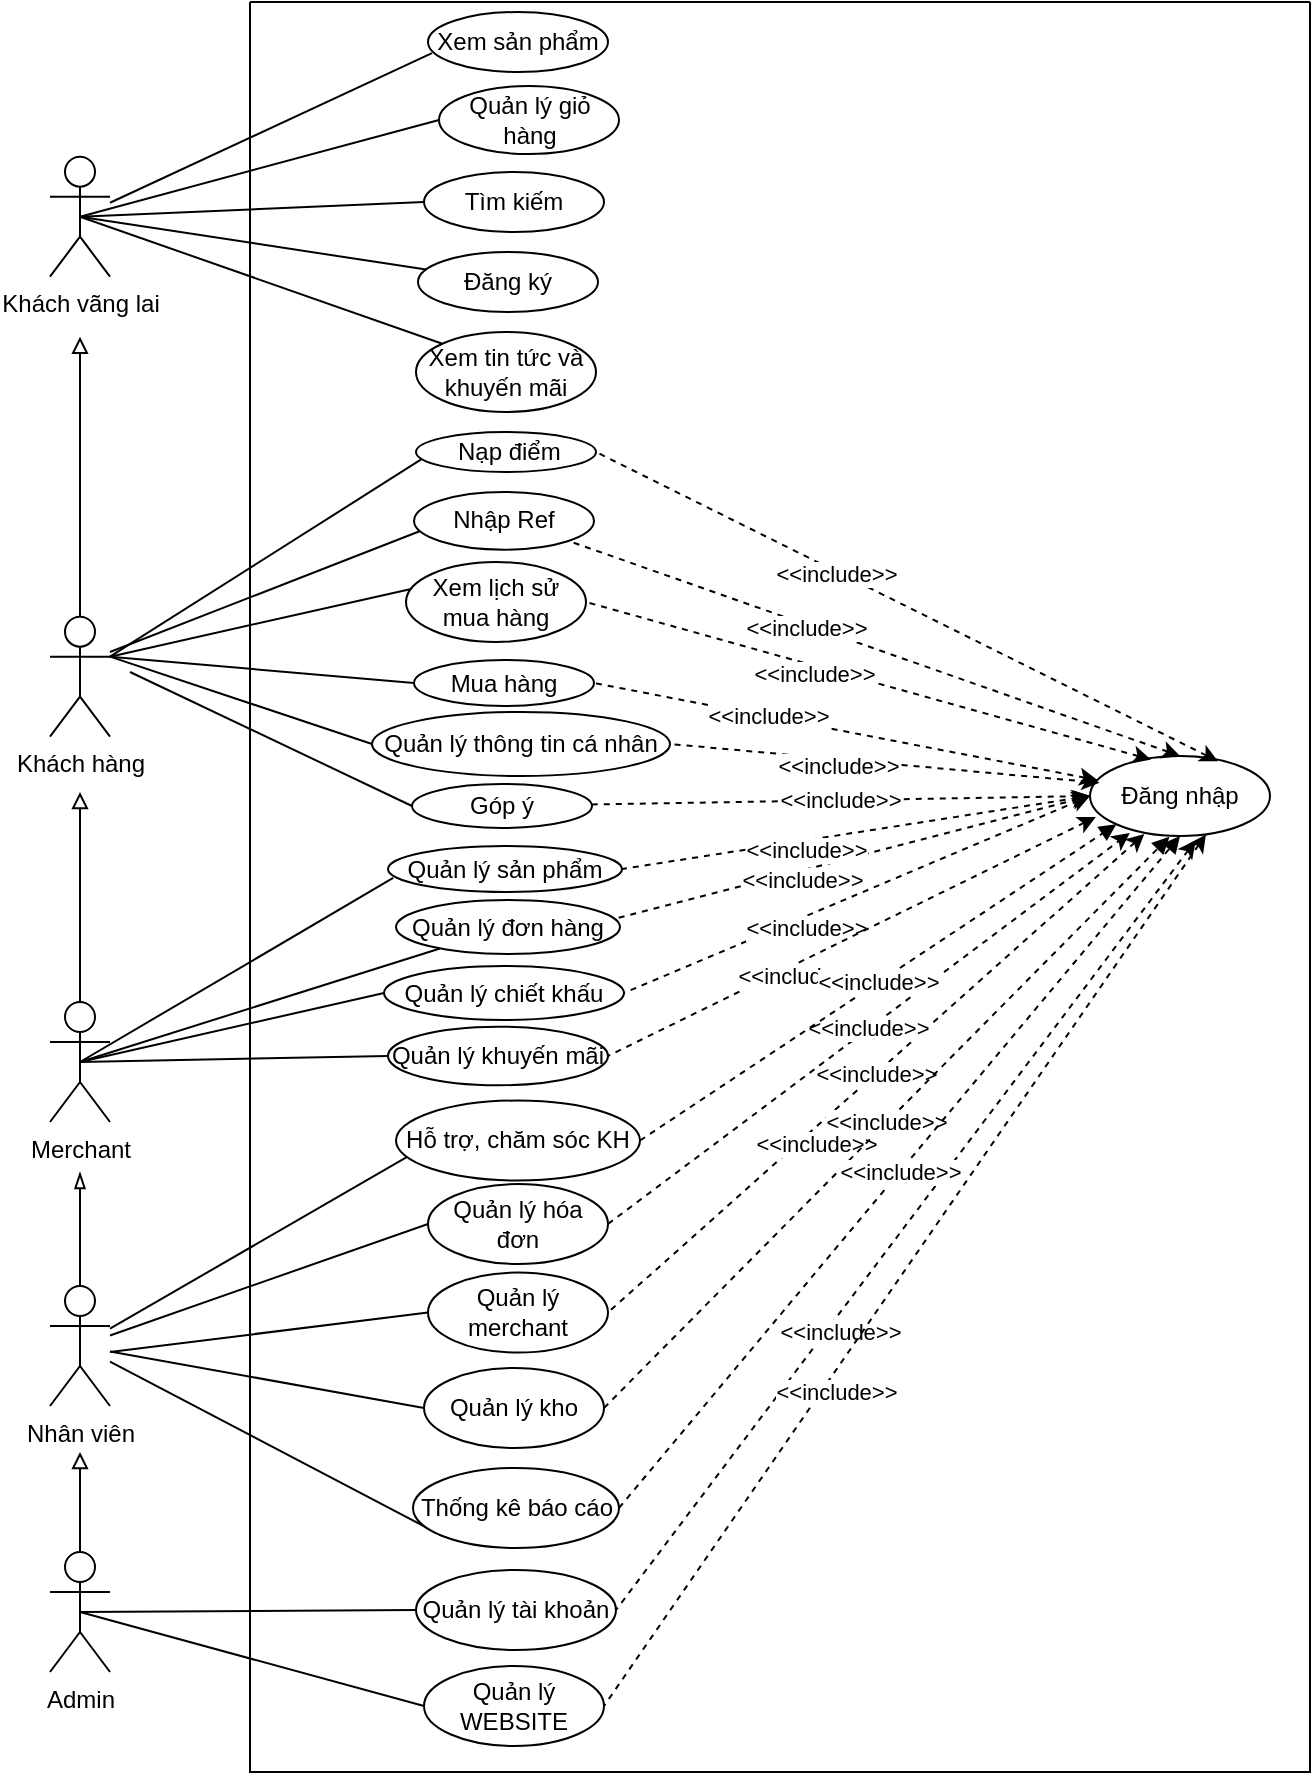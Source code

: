 <mxfile version="18.0.3" type="device" pages="11"><diagram id="xuAahnw7whfmv1ZryqlR" name="Page-1"><mxGraphModel dx="890" dy="441" grid="1" gridSize="10" guides="1" tooltips="1" connect="1" arrows="1" fold="1" page="1" pageScale="1" pageWidth="827" pageHeight="1169" math="0" shadow="0"><root><mxCell id="0"/><mxCell id="1" parent="0"/><mxCell id="NVNfceLFHYLq7eQQkBw8-2" style="rounded=0;orthogonalLoop=1;jettySize=auto;html=1;exitX=0.5;exitY=0.5;exitDx=0;exitDy=0;exitPerimeter=0;entryX=0;entryY=0;entryDx=0;entryDy=0;startArrow=none;startFill=0;endArrow=none;endFill=0;" parent="1" source="NVNfceLFHYLq7eQQkBw8-3" target="NVNfceLFHYLq7eQQkBw8-39" edge="1"><mxGeometry relative="1" as="geometry"/></mxCell><mxCell id="NVNfceLFHYLq7eQQkBw8-3" value="Khách vãng lai" style="shape=umlActor;verticalLabelPosition=bottom;verticalAlign=top;html=1;outlineConnect=0;" parent="1" vertex="1"><mxGeometry x="40" y="162.35" width="30" height="60" as="geometry"/></mxCell><mxCell id="NVNfceLFHYLq7eQQkBw8-76" style="rounded=0;orthogonalLoop=1;jettySize=auto;html=1;entryX=0;entryY=0.5;entryDx=0;entryDy=0;endArrow=none;endFill=0;" parent="1" target="NVNfceLFHYLq7eQQkBw8-75" edge="1"><mxGeometry relative="1" as="geometry"><mxPoint x="80" y="420" as="sourcePoint"/></mxGeometry></mxCell><mxCell id="NVNfceLFHYLq7eQQkBw8-4" value="Khách hàng" style="shape=umlActor;verticalLabelPosition=bottom;verticalAlign=top;html=1;outlineConnect=0;" parent="1" vertex="1"><mxGeometry x="40" y="392.35" width="30" height="60" as="geometry"/></mxCell><mxCell id="NVNfceLFHYLq7eQQkBw8-5" style="edgeStyle=none;rounded=0;orthogonalLoop=1;jettySize=auto;html=1;exitX=0.5;exitY=0;exitDx=0;exitDy=0;exitPerimeter=0;startArrow=none;startFill=0;endArrow=block;endFill=0;" parent="1" source="NVNfceLFHYLq7eQQkBw8-8" edge="1"><mxGeometry relative="1" as="geometry"><mxPoint x="55" y="480" as="targetPoint"/></mxGeometry></mxCell><mxCell id="NVNfceLFHYLq7eQQkBw8-6" style="edgeStyle=none;rounded=0;orthogonalLoop=1;jettySize=auto;html=1;exitX=0.5;exitY=0.5;exitDx=0;exitDy=0;exitPerimeter=0;startArrow=none;startFill=0;endArrow=none;endFill=0;" parent="1" source="NVNfceLFHYLq7eQQkBw8-8" target="NVNfceLFHYLq7eQQkBw8-15" edge="1"><mxGeometry relative="1" as="geometry"/></mxCell><mxCell id="NVNfceLFHYLq7eQQkBw8-7" style="edgeStyle=none;rounded=0;orthogonalLoop=1;jettySize=auto;html=1;exitX=0.5;exitY=0.5;exitDx=0;exitDy=0;exitPerimeter=0;entryX=0;entryY=0.5;entryDx=0;entryDy=0;startArrow=none;startFill=0;endArrow=none;endFill=0;" parent="1" source="NVNfceLFHYLq7eQQkBw8-8" target="NVNfceLFHYLq7eQQkBw8-38" edge="1"><mxGeometry relative="1" as="geometry"/></mxCell><mxCell id="NVNfceLFHYLq7eQQkBw8-8" value="Merchant" style="shape=umlActor;verticalLabelPosition=bottom;verticalAlign=top;html=1;outlineConnect=0;" parent="1" vertex="1"><mxGeometry x="40" y="585" width="30" height="60" as="geometry"/></mxCell><mxCell id="NVNfceLFHYLq7eQQkBw8-9" style="edgeStyle=none;rounded=0;orthogonalLoop=1;jettySize=auto;html=1;exitX=0.5;exitY=0.5;exitDx=0;exitDy=0;exitPerimeter=0;entryX=0;entryY=0.5;entryDx=0;entryDy=0;startArrow=none;startFill=0;endArrow=none;endFill=0;" parent="1" source="NVNfceLFHYLq7eQQkBw8-12" target="NVNfceLFHYLq7eQQkBw8-24" edge="1"><mxGeometry relative="1" as="geometry"/></mxCell><mxCell id="NVNfceLFHYLq7eQQkBw8-10" style="edgeStyle=none;rounded=0;orthogonalLoop=1;jettySize=auto;html=1;exitX=0.5;exitY=0.5;exitDx=0;exitDy=0;exitPerimeter=0;entryX=0;entryY=0.5;entryDx=0;entryDy=0;startArrow=none;startFill=0;endArrow=none;endFill=0;" parent="1" source="NVNfceLFHYLq7eQQkBw8-12" target="NVNfceLFHYLq7eQQkBw8-21" edge="1"><mxGeometry relative="1" as="geometry"/></mxCell><mxCell id="NVNfceLFHYLq7eQQkBw8-11" style="edgeStyle=none;rounded=0;orthogonalLoop=1;jettySize=auto;html=1;exitX=0.5;exitY=0;exitDx=0;exitDy=0;exitPerimeter=0;startArrow=none;startFill=0;endArrow=block;endFill=0;" parent="1" source="NVNfceLFHYLq7eQQkBw8-12" edge="1"><mxGeometry relative="1" as="geometry"><mxPoint x="55" y="810" as="targetPoint"/></mxGeometry></mxCell><mxCell id="NVNfceLFHYLq7eQQkBw8-12" value="Admin" style="shape=umlActor;verticalLabelPosition=bottom;verticalAlign=top;html=1;outlineConnect=0;" parent="1" vertex="1"><mxGeometry x="40" y="860" width="30" height="60" as="geometry"/></mxCell><mxCell id="NVNfceLFHYLq7eQQkBw8-13" value="Đăng nhập" style="ellipse;whiteSpace=wrap;html=1;" parent="1" vertex="1"><mxGeometry x="560" y="462" width="90" height="40" as="geometry"/></mxCell><mxCell id="NVNfceLFHYLq7eQQkBw8-14" value="Tìm kiếm" style="ellipse;whiteSpace=wrap;html=1;" parent="1" vertex="1"><mxGeometry x="227" y="170" width="90" height="30" as="geometry"/></mxCell><mxCell id="NVNfceLFHYLq7eQQkBw8-15" value="Quản lý đơn hàng" style="ellipse;whiteSpace=wrap;html=1;" parent="1" vertex="1"><mxGeometry x="213" y="534" width="112" height="27" as="geometry"/></mxCell><mxCell id="NVNfceLFHYLq7eQQkBw8-16" value="Đăng ký" style="ellipse;whiteSpace=wrap;html=1;" parent="1" vertex="1"><mxGeometry x="224" y="210" width="90" height="30" as="geometry"/></mxCell><mxCell id="NVNfceLFHYLq7eQQkBw8-17" value="" style="endArrow=none;html=1;exitX=0.5;exitY=0.5;exitDx=0;exitDy=0;exitPerimeter=0;" parent="1" source="NVNfceLFHYLq7eQQkBw8-3" target="NVNfceLFHYLq7eQQkBw8-16" edge="1"><mxGeometry width="50" height="50" relative="1" as="geometry"><mxPoint x="180" y="142.35" as="sourcePoint"/><mxPoint x="230" y="92.35" as="targetPoint"/></mxGeometry></mxCell><mxCell id="NVNfceLFHYLq7eQQkBw8-18" value="" style="endArrow=none;html=1;exitX=0.5;exitY=0.5;exitDx=0;exitDy=0;exitPerimeter=0;entryX=0;entryY=0.5;entryDx=0;entryDy=0;" parent="1" source="NVNfceLFHYLq7eQQkBw8-3" target="NVNfceLFHYLq7eQQkBw8-14" edge="1"><mxGeometry width="50" height="50" relative="1" as="geometry"><mxPoint x="135" y="112.35" as="sourcePoint"/><mxPoint x="200" y="202.35" as="targetPoint"/></mxGeometry></mxCell><mxCell id="NVNfceLFHYLq7eQQkBw8-19" value="&amp;nbsp;Nạp điểm" style="ellipse;whiteSpace=wrap;html=1;" parent="1" vertex="1"><mxGeometry x="223" y="300" width="90" height="20" as="geometry"/></mxCell><mxCell id="NVNfceLFHYLq7eQQkBw8-20" value="" style="endArrow=none;html=1;entryX=0.031;entryY=0.68;entryDx=0;entryDy=0;entryPerimeter=0;exitX=1;exitY=0.333;exitDx=0;exitDy=0;exitPerimeter=0;" parent="1" source="NVNfceLFHYLq7eQQkBw8-4" target="NVNfceLFHYLq7eQQkBw8-19" edge="1"><mxGeometry width="50" height="50" relative="1" as="geometry"><mxPoint x="90" y="372.35" as="sourcePoint"/><mxPoint x="260" y="352.35" as="targetPoint"/></mxGeometry></mxCell><mxCell id="NVNfceLFHYLq7eQQkBw8-21" value="Quản lý WEBSITE" style="ellipse;whiteSpace=wrap;html=1;" parent="1" vertex="1"><mxGeometry x="227" y="917" width="90" height="40" as="geometry"/></mxCell><mxCell id="NVNfceLFHYLq7eQQkBw8-22" value="Quản lý thông tin cá nhân" style="ellipse;whiteSpace=wrap;html=1;" parent="1" vertex="1"><mxGeometry x="201" y="440" width="149" height="32" as="geometry"/></mxCell><mxCell id="NVNfceLFHYLq7eQQkBw8-23" value="" style="endArrow=none;html=1;exitX=1;exitY=0.333;exitDx=0;exitDy=0;exitPerimeter=0;entryX=0;entryY=0.5;entryDx=0;entryDy=0;" parent="1" source="NVNfceLFHYLq7eQQkBw8-4" target="NVNfceLFHYLq7eQQkBw8-22" edge="1"><mxGeometry width="50" height="50" relative="1" as="geometry"><mxPoint x="170" y="542.35" as="sourcePoint"/><mxPoint x="220" y="492.35" as="targetPoint"/></mxGeometry></mxCell><mxCell id="NVNfceLFHYLq7eQQkBw8-24" value="Quản lý tài khoản" style="ellipse;whiteSpace=wrap;html=1;" parent="1" vertex="1"><mxGeometry x="223" y="869" width="100" height="40" as="geometry"/></mxCell><mxCell id="NVNfceLFHYLq7eQQkBw8-25" value="" style="endArrow=none;dashed=1;html=1;startArrow=classic;startFill=1;entryX=1;entryY=0.5;entryDx=0;entryDy=0;exitX=0.711;exitY=0.065;exitDx=0;exitDy=0;exitPerimeter=0;" parent="1" source="NVNfceLFHYLq7eQQkBw8-13" target="NVNfceLFHYLq7eQQkBw8-19" edge="1"><mxGeometry width="50" height="50" relative="1" as="geometry"><mxPoint x="340" y="452.35" as="sourcePoint"/><mxPoint x="223.97" y="492.75" as="targetPoint"/></mxGeometry></mxCell><mxCell id="NVNfceLFHYLq7eQQkBw8-26" value="&amp;lt;&amp;lt;include&amp;gt;&amp;gt;" style="edgeLabel;html=1;align=center;verticalAlign=middle;resizable=0;points=[];" parent="NVNfceLFHYLq7eQQkBw8-25" vertex="1" connectable="0"><mxGeometry x="0.26" relative="1" as="geometry"><mxPoint x="4.75" y="3.72" as="offset"/></mxGeometry></mxCell><mxCell id="NVNfceLFHYLq7eQQkBw8-27" value="Xem sản phẩm" style="ellipse;whiteSpace=wrap;html=1;" parent="1" vertex="1"><mxGeometry x="229" y="90" width="90" height="30" as="geometry"/></mxCell><mxCell id="NVNfceLFHYLq7eQQkBw8-28" value="Quản lý giỏ hàng" style="ellipse;whiteSpace=wrap;html=1;" parent="1" vertex="1"><mxGeometry x="234.5" y="127" width="90" height="34" as="geometry"/></mxCell><mxCell id="NVNfceLFHYLq7eQQkBw8-29" value="" style="endArrow=none;html=1;entryX=0.5;entryY=0.5;entryDx=0;entryDy=0;exitX=0;exitY=0.5;exitDx=0;exitDy=0;entryPerimeter=0;" parent="1" source="NVNfceLFHYLq7eQQkBw8-28" target="NVNfceLFHYLq7eQQkBw8-3" edge="1"><mxGeometry width="50" height="50" relative="1" as="geometry"><mxPoint x="70" y="132.35" as="sourcePoint"/><mxPoint x="160" y="212.35" as="targetPoint"/></mxGeometry></mxCell><mxCell id="NVNfceLFHYLq7eQQkBw8-30" value="" style="endArrow=none;html=1;exitX=0.022;exitY=0.686;exitDx=0;exitDy=0;exitPerimeter=0;" parent="1" source="NVNfceLFHYLq7eQQkBw8-27" target="NVNfceLFHYLq7eQQkBw8-3" edge="1"><mxGeometry width="50" height="50" relative="1" as="geometry"><mxPoint x="420" y="292.35" as="sourcePoint"/><mxPoint x="470" y="242.35" as="targetPoint"/></mxGeometry></mxCell><mxCell id="NVNfceLFHYLq7eQQkBw8-31" value="" style="endArrow=none;html=1;endFill=0;entryX=0.5;entryY=0;entryDx=0;entryDy=0;entryPerimeter=0;startArrow=block;startFill=0;" parent="1" target="NVNfceLFHYLq7eQQkBw8-4" edge="1"><mxGeometry width="50" height="50" relative="1" as="geometry"><mxPoint x="55" y="252.35" as="sourcePoint"/><mxPoint x="70" y="362.35" as="targetPoint"/></mxGeometry></mxCell><mxCell id="NVNfceLFHYLq7eQQkBw8-32" value="Xem lịch sử mua hàng" style="ellipse;whiteSpace=wrap;html=1;" parent="1" vertex="1"><mxGeometry x="218" y="365" width="90" height="40" as="geometry"/></mxCell><mxCell id="NVNfceLFHYLq7eQQkBw8-33" value="" style="endArrow=none;html=1;exitX=1;exitY=0.333;exitDx=0;exitDy=0;exitPerimeter=0;entryX=0.022;entryY=0.34;entryDx=0;entryDy=0;entryPerimeter=0;" parent="1" source="NVNfceLFHYLq7eQQkBw8-4" target="NVNfceLFHYLq7eQQkBw8-32" edge="1"><mxGeometry width="50" height="50" relative="1" as="geometry"><mxPoint x="130" y="512.35" as="sourcePoint"/><mxPoint x="180" y="462.35" as="targetPoint"/></mxGeometry></mxCell><mxCell id="NVNfceLFHYLq7eQQkBw8-34" value="" style="endArrow=none;dashed=1;html=1;startArrow=classic;startFill=1;entryX=1;entryY=0.5;entryDx=0;entryDy=0;exitX=0.338;exitY=0.045;exitDx=0;exitDy=0;exitPerimeter=0;" parent="1" source="NVNfceLFHYLq7eQQkBw8-13" target="NVNfceLFHYLq7eQQkBw8-32" edge="1"><mxGeometry width="50" height="50" relative="1" as="geometry"><mxPoint x="290" y="402.35" as="sourcePoint"/><mxPoint x="303.99" y="490.208" as="targetPoint"/></mxGeometry></mxCell><mxCell id="NVNfceLFHYLq7eQQkBw8-35" value="&amp;lt;&amp;lt;include&amp;gt;&amp;gt;" style="edgeLabel;html=1;align=center;verticalAlign=middle;resizable=0;points=[];" parent="NVNfceLFHYLq7eQQkBw8-34" vertex="1" connectable="0"><mxGeometry x="0.26" relative="1" as="geometry"><mxPoint x="8.82" y="7" as="offset"/></mxGeometry></mxCell><mxCell id="NVNfceLFHYLq7eQQkBw8-36" value="Mua hàng" style="ellipse;whiteSpace=wrap;html=1;" parent="1" vertex="1"><mxGeometry x="222" y="414" width="90" height="23" as="geometry"/></mxCell><mxCell id="NVNfceLFHYLq7eQQkBw8-37" value="" style="endArrow=none;html=1;exitX=0;exitY=0.5;exitDx=0;exitDy=0;entryX=1;entryY=0.333;entryDx=0;entryDy=0;entryPerimeter=0;" parent="1" source="NVNfceLFHYLq7eQQkBw8-36" target="NVNfceLFHYLq7eQQkBw8-4" edge="1"><mxGeometry width="50" height="50" relative="1" as="geometry"><mxPoint x="420" y="292.35" as="sourcePoint"/><mxPoint x="470" y="242.35" as="targetPoint"/></mxGeometry></mxCell><mxCell id="NVNfceLFHYLq7eQQkBw8-38" value="Quản lý chiết khấu" style="ellipse;whiteSpace=wrap;html=1;" parent="1" vertex="1"><mxGeometry x="207" y="567" width="120" height="27" as="geometry"/></mxCell><mxCell id="NVNfceLFHYLq7eQQkBw8-39" value="Xem tin tức và khuyến mãi" style="ellipse;whiteSpace=wrap;html=1;" parent="1" vertex="1"><mxGeometry x="223" y="250" width="90" height="40" as="geometry"/></mxCell><mxCell id="NVNfceLFHYLq7eQQkBw8-40" value="" style="endArrow=none;dashed=1;html=1;startArrow=classic;startFill=1;entryX=1;entryY=0.5;entryDx=0;entryDy=0;" parent="1" source="NVNfceLFHYLq7eQQkBw8-13" target="NVNfceLFHYLq7eQQkBw8-36" edge="1"><mxGeometry width="50" height="50" relative="1" as="geometry"><mxPoint x="310" y="402.35" as="sourcePoint"/><mxPoint x="320" y="440" as="targetPoint"/></mxGeometry></mxCell><mxCell id="NVNfceLFHYLq7eQQkBw8-41" value="&amp;lt;&amp;lt;include&amp;gt;&amp;gt;" style="edgeLabel;html=1;align=center;verticalAlign=middle;resizable=0;points=[];" parent="NVNfceLFHYLq7eQQkBw8-40" vertex="1" connectable="0"><mxGeometry x="0.26" relative="1" as="geometry"><mxPoint x="-6.25" y="-1.77" as="offset"/></mxGeometry></mxCell><mxCell id="NVNfceLFHYLq7eQQkBw8-42" value="" style="endArrow=none;dashed=1;html=1;startArrow=classic;startFill=1;entryX=1;entryY=0.5;entryDx=0;entryDy=0;exitX=0.053;exitY=0.335;exitDx=0;exitDy=0;exitPerimeter=0;" parent="1" source="NVNfceLFHYLq7eQQkBw8-13" target="NVNfceLFHYLq7eQQkBw8-22" edge="1"><mxGeometry width="50" height="50" relative="1" as="geometry"><mxPoint x="605" y="760" as="sourcePoint"/><mxPoint x="340" y="560" as="targetPoint"/></mxGeometry></mxCell><mxCell id="NVNfceLFHYLq7eQQkBw8-43" value="&amp;lt;&amp;lt;include&amp;gt;&amp;gt;" style="edgeLabel;html=1;align=center;verticalAlign=middle;resizable=0;points=[];" parent="NVNfceLFHYLq7eQQkBw8-42" vertex="1" connectable="0"><mxGeometry x="0.26" relative="1" as="geometry"><mxPoint x="4.75" y="3.72" as="offset"/></mxGeometry></mxCell><mxCell id="NVNfceLFHYLq7eQQkBw8-44" value="" style="endArrow=none;dashed=1;html=1;startArrow=classic;startFill=1;entryX=0.987;entryY=0.335;entryDx=0;entryDy=0;exitX=0;exitY=0.5;exitDx=0;exitDy=0;entryPerimeter=0;" parent="1" source="NVNfceLFHYLq7eQQkBw8-13" target="NVNfceLFHYLq7eQQkBw8-15" edge="1"><mxGeometry width="50" height="50" relative="1" as="geometry"><mxPoint x="470" y="650" as="sourcePoint"/><mxPoint x="205" y="450" as="targetPoint"/></mxGeometry></mxCell><mxCell id="NVNfceLFHYLq7eQQkBw8-45" value="&amp;lt;&amp;lt;include&amp;gt;&amp;gt;" style="edgeLabel;html=1;align=center;verticalAlign=middle;resizable=0;points=[];" parent="NVNfceLFHYLq7eQQkBw8-44" vertex="1" connectable="0"><mxGeometry x="0.26" relative="1" as="geometry"><mxPoint x="4.75" y="3.72" as="offset"/></mxGeometry></mxCell><mxCell id="NVNfceLFHYLq7eQQkBw8-46" value="" style="endArrow=none;dashed=1;html=1;startArrow=classic;startFill=1;entryX=1;entryY=0.5;entryDx=0;entryDy=0;exitX=0;exitY=0.5;exitDx=0;exitDy=0;" parent="1" source="NVNfceLFHYLq7eQQkBw8-13" target="NVNfceLFHYLq7eQQkBw8-38" edge="1"><mxGeometry width="50" height="50" relative="1" as="geometry"><mxPoint x="500" y="590" as="sourcePoint"/><mxPoint x="330.0" y="642.5" as="targetPoint"/></mxGeometry></mxCell><mxCell id="NVNfceLFHYLq7eQQkBw8-47" value="&amp;lt;&amp;lt;include&amp;gt;&amp;gt;" style="edgeLabel;html=1;align=center;verticalAlign=middle;resizable=0;points=[];" parent="NVNfceLFHYLq7eQQkBw8-46" vertex="1" connectable="0"><mxGeometry x="0.26" relative="1" as="geometry"><mxPoint x="4.75" y="3.72" as="offset"/></mxGeometry></mxCell><mxCell id="NVNfceLFHYLq7eQQkBw8-48" value="" style="endArrow=none;dashed=1;html=1;startArrow=classic;startFill=1;entryX=1;entryY=0.5;entryDx=0;entryDy=0;exitX=0;exitY=0.5;exitDx=0;exitDy=0;" parent="1" source="NVNfceLFHYLq7eQQkBw8-13" target="NVNfceLFHYLq7eQQkBw8-65" edge="1"><mxGeometry width="50" height="50" relative="1" as="geometry"><mxPoint x="490" y="580" as="sourcePoint"/><mxPoint x="270" y="860.0" as="targetPoint"/></mxGeometry></mxCell><mxCell id="NVNfceLFHYLq7eQQkBw8-49" value="&amp;lt;&amp;lt;include&amp;gt;&amp;gt;" style="edgeLabel;html=1;align=center;verticalAlign=middle;resizable=0;points=[];" parent="NVNfceLFHYLq7eQQkBw8-48" vertex="1" connectable="0"><mxGeometry x="0.26" relative="1" as="geometry"><mxPoint x="4.75" y="3.72" as="offset"/></mxGeometry></mxCell><mxCell id="NVNfceLFHYLq7eQQkBw8-50" value="&amp;lt;&amp;lt;include&amp;gt;&amp;gt;" style="endArrow=none;dashed=1;html=1;startArrow=classic;startFill=1;entryX=1;entryY=0.5;entryDx=0;entryDy=0;exitX=0.302;exitY=0.975;exitDx=0;exitDy=0;exitPerimeter=0;" parent="1" source="NVNfceLFHYLq7eQQkBw8-13" target="NVNfceLFHYLq7eQQkBw8-57" edge="1"><mxGeometry width="50" height="50" relative="1" as="geometry"><mxPoint x="617.56" y="728" as="sourcePoint"/><mxPoint x="270" y="910.0" as="targetPoint"/></mxGeometry></mxCell><mxCell id="NVNfceLFHYLq7eQQkBw8-51" value="&amp;lt;&amp;lt;include&amp;gt;&amp;gt;" style="edgeLabel;html=1;align=center;verticalAlign=middle;resizable=0;points=[];" parent="NVNfceLFHYLq7eQQkBw8-50" vertex="1" connectable="0"><mxGeometry x="0.26" relative="1" as="geometry"><mxPoint x="4.75" y="3.72" as="offset"/></mxGeometry></mxCell><mxCell id="NVNfceLFHYLq7eQQkBw8-52" value="" style="endArrow=none;dashed=1;html=1;startArrow=classic;startFill=1;entryX=1;entryY=0.5;entryDx=0;entryDy=0;exitX=0.588;exitY=1.052;exitDx=0;exitDy=0;exitPerimeter=0;" parent="1" source="NVNfceLFHYLq7eQQkBw8-13" target="NVNfceLFHYLq7eQQkBw8-24" edge="1"><mxGeometry width="50" height="50" relative="1" as="geometry"><mxPoint x="530" y="730" as="sourcePoint"/><mxPoint x="312.44" y="742" as="targetPoint"/></mxGeometry></mxCell><mxCell id="NVNfceLFHYLq7eQQkBw8-53" value="&amp;lt;&amp;lt;include&amp;gt;&amp;gt;" style="edgeLabel;html=1;align=center;verticalAlign=middle;resizable=0;points=[];" parent="NVNfceLFHYLq7eQQkBw8-52" vertex="1" connectable="0"><mxGeometry x="0.26" relative="1" as="geometry"><mxPoint x="4.75" y="3.72" as="offset"/></mxGeometry></mxCell><mxCell id="NVNfceLFHYLq7eQQkBw8-54" value="" style="endArrow=none;dashed=1;html=1;startArrow=classic;startFill=1;entryX=1;entryY=0.5;entryDx=0;entryDy=0;exitX=0.644;exitY=0.98;exitDx=0;exitDy=0;exitPerimeter=0;" parent="1" source="NVNfceLFHYLq7eQQkBw8-13" target="NVNfceLFHYLq7eQQkBw8-21" edge="1"><mxGeometry width="50" height="50" relative="1" as="geometry"><mxPoint x="497.56" y="814" as="sourcePoint"/><mxPoint x="280.0" y="826" as="targetPoint"/></mxGeometry></mxCell><mxCell id="NVNfceLFHYLq7eQQkBw8-55" value="&amp;lt;&amp;lt;include&amp;gt;&amp;gt;" style="edgeLabel;html=1;align=center;verticalAlign=middle;resizable=0;points=[];" parent="NVNfceLFHYLq7eQQkBw8-54" vertex="1" connectable="0"><mxGeometry x="0.26" relative="1" as="geometry"><mxPoint x="4.75" y="3.72" as="offset"/></mxGeometry></mxCell><mxCell id="NVNfceLFHYLq7eQQkBw8-56" style="edgeStyle=none;rounded=0;orthogonalLoop=1;jettySize=auto;html=1;startArrow=none;startFill=0;endArrow=none;endFill=0;entryX=0;entryY=0.5;entryDx=0;entryDy=0;" parent="1" target="NVNfceLFHYLq7eQQkBw8-57" edge="1"><mxGeometry relative="1" as="geometry"><mxPoint x="70" y="760" as="sourcePoint"/></mxGeometry></mxCell><mxCell id="NVNfceLFHYLq7eQQkBw8-57" value="Quản lý merchant" style="ellipse;whiteSpace=wrap;html=1;" parent="1" vertex="1"><mxGeometry x="229" y="720.27" width="90" height="40" as="geometry"/></mxCell><mxCell id="NVNfceLFHYLq7eQQkBw8-58" style="edgeStyle=none;rounded=0;orthogonalLoop=1;jettySize=auto;html=1;entryX=0;entryY=0.5;entryDx=0;entryDy=0;startArrow=none;startFill=0;endArrow=none;endFill=0;exitX=0.5;exitY=0.5;exitDx=0;exitDy=0;exitPerimeter=0;" parent="1" source="NVNfceLFHYLq7eQQkBw8-8" target="NVNfceLFHYLq7eQQkBw8-59" edge="1"><mxGeometry relative="1" as="geometry"><mxPoint x="55" y="670" as="sourcePoint"/></mxGeometry></mxCell><mxCell id="NVNfceLFHYLq7eQQkBw8-59" value="Quản lý khuyến mãi" style="ellipse;whiteSpace=wrap;html=1;" parent="1" vertex="1"><mxGeometry x="209" y="597.36" width="110" height="29.27" as="geometry"/></mxCell><mxCell id="yWsdN4tZRucVFirb8rBN-3" value="&amp;lt;&amp;lt;include&amp;gt;&amp;gt;" style="rounded=0;orthogonalLoop=1;jettySize=auto;html=1;entryX=0.221;entryY=0.961;entryDx=0;entryDy=0;entryPerimeter=0;dashed=1;exitX=1;exitY=0.5;exitDx=0;exitDy=0;" edge="1" parent="1" source="NVNfceLFHYLq7eQQkBw8-61" target="NVNfceLFHYLq7eQQkBw8-13"><mxGeometry relative="1" as="geometry"/></mxCell><mxCell id="NVNfceLFHYLq7eQQkBw8-61" value="Quản lý hóa đơn" style="ellipse;whiteSpace=wrap;html=1;" parent="1" vertex="1"><mxGeometry x="229" y="676" width="90" height="40" as="geometry"/></mxCell><mxCell id="NVNfceLFHYLq7eQQkBw8-62" value="" style="endArrow=none;dashed=1;html=1;startArrow=classic;startFill=1;entryX=1;entryY=0.5;entryDx=0;entryDy=0;exitX=0.032;exitY=0.764;exitDx=0;exitDy=0;exitPerimeter=0;" parent="1" source="NVNfceLFHYLq7eQQkBw8-13" target="NVNfceLFHYLq7eQQkBw8-59" edge="1"><mxGeometry width="50" height="50" relative="1" as="geometry"><mxPoint x="491.17" y="540" as="sourcePoint"/><mxPoint x="280.0" y="603.4" as="targetPoint"/></mxGeometry></mxCell><mxCell id="NVNfceLFHYLq7eQQkBw8-63" value="&amp;lt;&amp;lt;include&amp;gt;&amp;gt;" style="edgeLabel;html=1;align=center;verticalAlign=middle;resizable=0;points=[];" parent="NVNfceLFHYLq7eQQkBw8-62" vertex="1" connectable="0"><mxGeometry x="0.26" relative="1" as="geometry"><mxPoint x="4.75" y="3.72" as="offset"/></mxGeometry></mxCell><mxCell id="NVNfceLFHYLq7eQQkBw8-64" style="edgeStyle=none;rounded=0;orthogonalLoop=1;jettySize=auto;html=1;exitX=0.5;exitY=0.5;exitDx=0;exitDy=0;exitPerimeter=0;entryX=0.022;entryY=0.695;entryDx=0;entryDy=0;entryPerimeter=0;startArrow=none;startFill=0;endArrow=none;endFill=0;" parent="1" source="NVNfceLFHYLq7eQQkBw8-8" target="NVNfceLFHYLq7eQQkBw8-65" edge="1"><mxGeometry relative="1" as="geometry"><mxPoint x="65" y="645.0" as="sourcePoint"/></mxGeometry></mxCell><mxCell id="NVNfceLFHYLq7eQQkBw8-65" value="Quản lý sản phẩm" style="ellipse;whiteSpace=wrap;html=1;" parent="1" vertex="1"><mxGeometry x="209" y="507" width="117" height="23" as="geometry"/></mxCell><mxCell id="NVNfceLFHYLq7eQQkBw8-68" value="Nhập Ref" style="ellipse;whiteSpace=wrap;html=1;" parent="1" vertex="1"><mxGeometry x="222" y="330" width="90" height="28.83" as="geometry"/></mxCell><mxCell id="NVNfceLFHYLq7eQQkBw8-69" value="" style="endArrow=none;html=1;entryX=0.031;entryY=0.68;entryDx=0;entryDy=0;entryPerimeter=0;" parent="1" target="NVNfceLFHYLq7eQQkBw8-68" edge="1"><mxGeometry width="50" height="50" relative="1" as="geometry"><mxPoint x="70" y="410" as="sourcePoint"/><mxPoint x="270" y="401.18" as="targetPoint"/></mxGeometry></mxCell><mxCell id="NVNfceLFHYLq7eQQkBw8-70" value="" style="endArrow=none;dashed=1;html=1;startArrow=classic;startFill=1;entryX=1;entryY=1;entryDx=0;entryDy=0;exitX=0.5;exitY=0;exitDx=0;exitDy=0;" parent="1" source="NVNfceLFHYLq7eQQkBw8-13" target="NVNfceLFHYLq7eQQkBw8-68" edge="1"><mxGeometry width="50" height="50" relative="1" as="geometry"><mxPoint x="533.99" y="560.0" as="sourcePoint"/><mxPoint x="260" y="287.4" as="targetPoint"/></mxGeometry></mxCell><mxCell id="NVNfceLFHYLq7eQQkBw8-71" value="&amp;lt;&amp;lt;include&amp;gt;&amp;gt;" style="edgeLabel;html=1;align=center;verticalAlign=middle;resizable=0;points=[];" parent="NVNfceLFHYLq7eQQkBw8-70" vertex="1" connectable="0"><mxGeometry x="0.26" relative="1" as="geometry"><mxPoint x="4.75" y="3.72" as="offset"/></mxGeometry></mxCell><mxCell id="NVNfceLFHYLq7eQQkBw8-73" value="" style="edgeStyle=orthogonalEdgeStyle;rounded=0;orthogonalLoop=1;jettySize=auto;html=1;endArrow=blockThin;endFill=0;" parent="1" source="NVNfceLFHYLq7eQQkBw8-72" edge="1"><mxGeometry relative="1" as="geometry"><mxPoint x="55" y="670" as="targetPoint"/></mxGeometry></mxCell><mxCell id="NVNfceLFHYLq7eQQkBw8-79" style="edgeStyle=none;rounded=0;orthogonalLoop=1;jettySize=auto;html=1;entryX=0.051;entryY=0.695;entryDx=0;entryDy=0;entryPerimeter=0;endArrow=none;endFill=0;" parent="1" source="NVNfceLFHYLq7eQQkBw8-72" target="NVNfceLFHYLq7eQQkBw8-78" edge="1"><mxGeometry relative="1" as="geometry"/></mxCell><mxCell id="NVNfceLFHYLq7eQQkBw8-85" style="edgeStyle=none;rounded=0;orthogonalLoop=1;jettySize=auto;html=1;entryX=0;entryY=0.5;entryDx=0;entryDy=0;endArrow=none;endFill=0;" parent="1" source="NVNfceLFHYLq7eQQkBw8-72" target="NVNfceLFHYLq7eQQkBw8-81" edge="1"><mxGeometry relative="1" as="geometry"/></mxCell><mxCell id="NVNfceLFHYLq7eQQkBw8-86" style="edgeStyle=none;rounded=0;orthogonalLoop=1;jettySize=auto;html=1;entryX=0;entryY=1;entryDx=0;entryDy=0;endArrow=none;endFill=0;" parent="1" source="NVNfceLFHYLq7eQQkBw8-72" target="NVNfceLFHYLq7eQQkBw8-82" edge="1"><mxGeometry relative="1" as="geometry"/></mxCell><mxCell id="yWsdN4tZRucVFirb8rBN-4" style="edgeStyle=none;rounded=0;orthogonalLoop=1;jettySize=auto;html=1;entryX=0;entryY=0.5;entryDx=0;entryDy=0;endArrow=none;endFill=0;" edge="1" parent="1" source="NVNfceLFHYLq7eQQkBw8-72" target="NVNfceLFHYLq7eQQkBw8-61"><mxGeometry relative="1" as="geometry"/></mxCell><mxCell id="NVNfceLFHYLq7eQQkBw8-72" value="Nhân viên" style="shape=umlActor;verticalLabelPosition=bottom;verticalAlign=top;html=1;outlineConnect=0;" parent="1" vertex="1"><mxGeometry x="40" y="727" width="30" height="60" as="geometry"/></mxCell><mxCell id="NVNfceLFHYLq7eQQkBw8-77" value="&amp;lt;&amp;lt;include&amp;gt;&amp;gt;" style="edgeStyle=none;rounded=0;orthogonalLoop=1;jettySize=auto;html=1;entryX=0;entryY=0.5;entryDx=0;entryDy=0;endArrow=blockThin;endFill=0;dashed=1;" parent="1" source="NVNfceLFHYLq7eQQkBw8-75" target="NVNfceLFHYLq7eQQkBw8-13" edge="1"><mxGeometry relative="1" as="geometry"/></mxCell><mxCell id="NVNfceLFHYLq7eQQkBw8-75" value="Góp ý" style="ellipse;whiteSpace=wrap;html=1;" parent="1" vertex="1"><mxGeometry x="221" y="476" width="90" height="22" as="geometry"/></mxCell><mxCell id="NVNfceLFHYLq7eQQkBw8-80" value="&amp;lt;&amp;lt;include&amp;gt;&amp;gt;" style="edgeStyle=none;rounded=0;orthogonalLoop=1;jettySize=auto;html=1;entryX=0;entryY=1;entryDx=0;entryDy=0;endArrow=block;endFill=1;dashed=1;exitX=1;exitY=0.5;exitDx=0;exitDy=0;" parent="1" source="NVNfceLFHYLq7eQQkBw8-78" target="NVNfceLFHYLq7eQQkBw8-13" edge="1"><mxGeometry relative="1" as="geometry"/></mxCell><mxCell id="NVNfceLFHYLq7eQQkBw8-78" value="Hỗ trợ, chăm sóc KH" style="ellipse;whiteSpace=wrap;html=1;" parent="1" vertex="1"><mxGeometry x="213" y="634.27" width="122" height="40" as="geometry"/></mxCell><mxCell id="NVNfceLFHYLq7eQQkBw8-83" value="&amp;lt;&amp;lt;include&amp;gt;&amp;gt;" style="edgeStyle=none;rounded=0;orthogonalLoop=1;jettySize=auto;html=1;entryX=0.441;entryY=1.01;entryDx=0;entryDy=0;dashed=1;endArrow=block;endFill=1;exitX=1;exitY=0.5;exitDx=0;exitDy=0;entryPerimeter=0;" parent="1" edge="1" target="NVNfceLFHYLq7eQQkBw8-13" source="NVNfceLFHYLq7eQQkBw8-81"><mxGeometry relative="1" as="geometry"><mxPoint x="282.0" y="782.27" as="sourcePoint"/><mxPoint x="594" y="550.0" as="targetPoint"/></mxGeometry></mxCell><mxCell id="NVNfceLFHYLq7eQQkBw8-81" value="Quản lý kho" style="ellipse;whiteSpace=wrap;html=1;" parent="1" vertex="1"><mxGeometry x="227" y="768" width="90" height="40" as="geometry"/></mxCell><mxCell id="NVNfceLFHYLq7eQQkBw8-84" value="&amp;lt;&amp;lt;include&amp;gt;&amp;gt;" style="edgeStyle=none;rounded=0;orthogonalLoop=1;jettySize=auto;html=1;entryX=0.5;entryY=1;entryDx=0;entryDy=0;dashed=1;endArrow=block;endFill=1;exitX=1;exitY=0.5;exitDx=0;exitDy=0;" parent="1" target="NVNfceLFHYLq7eQQkBw8-13" edge="1" source="NVNfceLFHYLq7eQQkBw8-82"><mxGeometry relative="1" as="geometry"><mxPoint x="346.021" y="796.874" as="sourcePoint"/><mxPoint x="596.38" y="558.56" as="targetPoint"/></mxGeometry></mxCell><mxCell id="NVNfceLFHYLq7eQQkBw8-82" value="Thống kê báo cáo" style="ellipse;whiteSpace=wrap;html=1;" parent="1" vertex="1"><mxGeometry x="221.5" y="818" width="103" height="40" as="geometry"/></mxCell><mxCell id="yWsdN4tZRucVFirb8rBN-5" value="" style="swimlane;startSize=0;" vertex="1" parent="1"><mxGeometry x="140" y="85" width="530" height="885" as="geometry"/></mxCell></root></mxGraphModel></diagram><diagram name="Page-2" id="uBuIOLlB2uDrkzNg-Jq2"><mxGraphModel dx="1024" dy="507" grid="1" gridSize="10" guides="1" tooltips="1" connect="1" arrows="1" fold="1" page="1" pageScale="1" pageWidth="850" pageHeight="1100" math="0" shadow="0"><root><mxCell id="0"/><mxCell id="1" parent="0"/><mxCell id="fMowuHRSl2E48NJdQvOx-1" value="Khách hàng" style="shape=umlActor;verticalLabelPosition=bottom;verticalAlign=top;html=1;outlineConnect=0;" parent="1" vertex="1"><mxGeometry x="120" y="180" width="30" height="60" as="geometry"/></mxCell><mxCell id="fMowuHRSl2E48NJdQvOx-2" value="" style="endArrow=classic;html=1;rounded=0;entryX=0;entryY=0.5;entryDx=0;entryDy=0;" parent="1" target="fMowuHRSl2E48NJdQvOx-3" edge="1"><mxGeometry width="50" height="50" relative="1" as="geometry"><mxPoint x="170" y="220" as="sourcePoint"/><mxPoint x="360" y="220" as="targetPoint"/></mxGeometry></mxCell><mxCell id="fMowuHRSl2E48NJdQvOx-3" value="Quản lý giỏ hàng" style="ellipse;whiteSpace=wrap;html=1;" parent="1" vertex="1"><mxGeometry x="330" y="180" width="160" height="80" as="geometry"/></mxCell><mxCell id="4W6V__ID8VKkJenvsM-S-1" value="" style="endArrow=none;dashed=1;html=1;startArrow=classic;startFill=1;entryX=0;entryY=0.5;entryDx=0;entryDy=0;exitX=0.944;exitY=0.275;exitDx=0;exitDy=0;exitPerimeter=0;" parent="1" source="fMowuHRSl2E48NJdQvOx-3" target="4W6V__ID8VKkJenvsM-S-3" edge="1"><mxGeometry width="50" height="50" relative="1" as="geometry"><mxPoint x="400" y="410" as="sourcePoint"/><mxPoint x="280" y="290" as="targetPoint"/></mxGeometry></mxCell><mxCell id="4W6V__ID8VKkJenvsM-S-2" value="&amp;lt;&amp;lt;extend&amp;gt;&amp;gt;" style="edgeLabel;html=1;align=center;verticalAlign=middle;resizable=0;points=[];" parent="4W6V__ID8VKkJenvsM-S-1" vertex="1" connectable="0"><mxGeometry x="0.26" relative="1" as="geometry"><mxPoint x="4.75" y="3.72" as="offset"/></mxGeometry></mxCell><mxCell id="4W6V__ID8VKkJenvsM-S-3" value="Thêm" style="ellipse;whiteSpace=wrap;html=1;" parent="1" vertex="1"><mxGeometry x="600" y="120" width="120" height="60" as="geometry"/></mxCell><mxCell id="4W6V__ID8VKkJenvsM-S-4" value="" style="endArrow=none;dashed=1;html=1;startArrow=classic;startFill=1;entryX=0;entryY=0.5;entryDx=0;entryDy=0;exitX=1;exitY=0.5;exitDx=0;exitDy=0;" parent="1" source="fMowuHRSl2E48NJdQvOx-3" target="4W6V__ID8VKkJenvsM-S-6" edge="1"><mxGeometry width="50" height="50" relative="1" as="geometry"><mxPoint x="481.04" y="271" as="sourcePoint"/><mxPoint x="280" y="359" as="targetPoint"/></mxGeometry></mxCell><mxCell id="4W6V__ID8VKkJenvsM-S-5" value="&amp;lt;&amp;lt;extend&amp;gt;&amp;gt;" style="edgeLabel;html=1;align=center;verticalAlign=middle;resizable=0;points=[];" parent="4W6V__ID8VKkJenvsM-S-4" vertex="1" connectable="0"><mxGeometry x="0.26" relative="1" as="geometry"><mxPoint x="4.75" y="3.72" as="offset"/></mxGeometry></mxCell><mxCell id="4W6V__ID8VKkJenvsM-S-6" value="Sửa&amp;nbsp;" style="ellipse;whiteSpace=wrap;html=1;" parent="1" vertex="1"><mxGeometry x="600" y="190" width="120" height="60" as="geometry"/></mxCell><mxCell id="4W6V__ID8VKkJenvsM-S-7" value="" style="endArrow=none;dashed=1;html=1;startArrow=classic;startFill=1;entryX=0;entryY=0.5;entryDx=0;entryDy=0;" parent="1" source="fMowuHRSl2E48NJdQvOx-3" target="4W6V__ID8VKkJenvsM-S-9" edge="1"><mxGeometry width="50" height="50" relative="1" as="geometry"><mxPoint x="481.04" y="342" as="sourcePoint"/><mxPoint x="280" y="430" as="targetPoint"/></mxGeometry></mxCell><mxCell id="4W6V__ID8VKkJenvsM-S-8" value="&amp;lt;&amp;lt;extend&amp;gt;&amp;gt;" style="edgeLabel;html=1;align=center;verticalAlign=middle;resizable=0;points=[];" parent="4W6V__ID8VKkJenvsM-S-7" vertex="1" connectable="0"><mxGeometry x="0.26" relative="1" as="geometry"><mxPoint x="4.75" y="3.72" as="offset"/></mxGeometry></mxCell><mxCell id="4W6V__ID8VKkJenvsM-S-9" value="Xóa" style="ellipse;whiteSpace=wrap;html=1;" parent="1" vertex="1"><mxGeometry x="600" y="270" width="120" height="60" as="geometry"/></mxCell></root></mxGraphModel></diagram><diagram name="Page-3" id="VXm3HwdT_SqZFqxHV_fH"><mxGraphModel dx="1024" dy="507" grid="1" gridSize="10" guides="1" tooltips="1" connect="1" arrows="1" fold="1" page="1" pageScale="1" pageWidth="850" pageHeight="1100" math="0" shadow="0"><root><mxCell id="0"/><mxCell id="1" parent="0"/><mxCell id="6NfowgjoQWBi76HEXPhg-3" value="" style="edgeStyle=orthogonalEdgeStyle;rounded=0;orthogonalLoop=1;jettySize=auto;html=1;" parent="1" source="6NfowgjoQWBi76HEXPhg-1" target="6NfowgjoQWBi76HEXPhg-2" edge="1"><mxGeometry relative="1" as="geometry"/></mxCell><mxCell id="6NfowgjoQWBi76HEXPhg-1" value="Admin" style="shape=umlActor;verticalLabelPosition=bottom;verticalAlign=top;html=1;outlineConnect=0;" parent="1" vertex="1"><mxGeometry x="180" y="180" width="30" height="60" as="geometry"/></mxCell><mxCell id="6NfowgjoQWBi76HEXPhg-2" value="&lt;br&gt;Quản lý WEBSITE" style="ellipse;whiteSpace=wrap;html=1;verticalAlign=top;" parent="1" vertex="1"><mxGeometry x="330" y="180" width="120" height="60" as="geometry"/></mxCell><mxCell id="7NIotqotlxPQbjzsKnIq-1" value="" style="endArrow=none;dashed=1;html=1;startArrow=classic;startFill=1;exitX=0.5;exitY=0;exitDx=0;exitDy=0;" parent="1" source="6NfowgjoQWBi76HEXPhg-2" edge="1"><mxGeometry width="50" height="50" relative="1" as="geometry"><mxPoint x="481.04" y="202" as="sourcePoint"/><mxPoint x="390" y="90" as="targetPoint"/></mxGeometry></mxCell><mxCell id="7NIotqotlxPQbjzsKnIq-2" value="&amp;lt;&amp;lt;extend&amp;gt;&amp;gt;" style="edgeLabel;html=1;align=center;verticalAlign=middle;resizable=0;points=[];" parent="7NIotqotlxPQbjzsKnIq-1" vertex="1" connectable="0"><mxGeometry x="0.26" relative="1" as="geometry"><mxPoint x="4.75" y="3.72" as="offset"/></mxGeometry></mxCell><mxCell id="7NIotqotlxPQbjzsKnIq-3" value="Quản lý hình ảnh" style="ellipse;whiteSpace=wrap;html=1;" parent="1" vertex="1"><mxGeometry x="330" y="30" width="120" height="60" as="geometry"/></mxCell><mxCell id="7NIotqotlxPQbjzsKnIq-4" value="" style="endArrow=none;dashed=1;html=1;startArrow=classic;startFill=1;exitX=1;exitY=0.333;exitDx=0;exitDy=0;entryX=0;entryY=0.5;entryDx=0;entryDy=0;exitPerimeter=0;" parent="1" source="6NfowgjoQWBi76HEXPhg-2" target="7NIotqotlxPQbjzsKnIq-6" edge="1"><mxGeometry width="50" height="50" relative="1" as="geometry"><mxPoint x="570" y="210" as="sourcePoint"/><mxPoint x="570" y="120" as="targetPoint"/></mxGeometry></mxCell><mxCell id="7NIotqotlxPQbjzsKnIq-5" value="&amp;lt;&amp;lt;extend&amp;gt;&amp;gt;" style="edgeLabel;html=1;align=center;verticalAlign=middle;resizable=0;points=[];" parent="7NIotqotlxPQbjzsKnIq-4" vertex="1" connectable="0"><mxGeometry x="0.26" relative="1" as="geometry"><mxPoint x="4.75" y="3.72" as="offset"/></mxGeometry></mxCell><mxCell id="7NIotqotlxPQbjzsKnIq-6" value="Quản lý Content" style="ellipse;whiteSpace=wrap;html=1;" parent="1" vertex="1"><mxGeometry x="580" y="170" width="120" height="60" as="geometry"/></mxCell><mxCell id="7NIotqotlxPQbjzsKnIq-7" value="" style="endArrow=none;dashed=1;html=1;startArrow=classic;startFill=1;exitX=0.5;exitY=0;exitDx=0;exitDy=0;entryX=0.5;entryY=1;entryDx=0;entryDy=0;" parent="1" source="7NIotqotlxPQbjzsKnIq-9" target="6NfowgjoQWBi76HEXPhg-2" edge="1"><mxGeometry width="50" height="50" relative="1" as="geometry"><mxPoint x="390" y="460" as="sourcePoint"/><mxPoint x="390" y="370" as="targetPoint"/></mxGeometry></mxCell><mxCell id="7NIotqotlxPQbjzsKnIq-8" value="&amp;lt;&amp;lt;include&amp;gt;&amp;gt;" style="edgeLabel;html=1;align=center;verticalAlign=middle;resizable=0;points=[];" parent="7NIotqotlxPQbjzsKnIq-7" vertex="1" connectable="0"><mxGeometry x="0.26" relative="1" as="geometry"><mxPoint x="4.75" y="3.72" as="offset"/></mxGeometry></mxCell><mxCell id="7NIotqotlxPQbjzsKnIq-9" value="Đăng Nhập" style="ellipse;whiteSpace=wrap;html=1;" parent="1" vertex="1"><mxGeometry x="330" y="310" width="120" height="60" as="geometry"/></mxCell></root></mxGraphModel></diagram><diagram id="fIwltIQaPz3xaVzBNgk7" name="Page-4"><mxGraphModel dx="1024" dy="507" grid="1" gridSize="10" guides="1" tooltips="0" connect="1" arrows="1" fold="1" page="1" pageScale="1" pageWidth="827" pageHeight="1169" background="none" math="0" shadow="0"><root><mxCell id="0"/><mxCell id="1" parent="0"/><mxCell id="NlSbbrfCYqPEY43XvhBl-1" value="Người dùng" style="shape=umlActor;verticalLabelPosition=bottom;verticalAlign=top;html=1;outlineConnect=0;" parent="1" vertex="1"><mxGeometry x="160" y="330" width="30" height="60" as="geometry"/></mxCell><mxCell id="NlSbbrfCYqPEY43XvhBl-2" value="" style="endArrow=classic;html=1;rounded=0;entryX=0;entryY=0.5;entryDx=0;entryDy=0;" parent="1" target="NlSbbrfCYqPEY43XvhBl-3" edge="1"><mxGeometry width="50" height="50" relative="1" as="geometry"><mxPoint x="200" y="360" as="sourcePoint"/><mxPoint x="390" y="360" as="targetPoint"/></mxGeometry></mxCell><mxCell id="NlSbbrfCYqPEY43XvhBl-3" value="Xem tin tức và khuyến mãi" style="ellipse;whiteSpace=wrap;html=1;" parent="1" vertex="1"><mxGeometry x="310" y="320" width="160" height="80" as="geometry"/></mxCell><mxCell id="GyRJvJHIu03WHpW3sFHs-2" value="&amp;lt;&amp;lt;extend" style="edgeStyle=none;rounded=0;orthogonalLoop=1;jettySize=auto;html=1;endArrow=classic;endFill=1;dashed=1;" parent="1" source="YoZ2bcOh61T-B09kZma2-1" target="NlSbbrfCYqPEY43XvhBl-3" edge="1"><mxGeometry relative="1" as="geometry"/></mxCell><mxCell id="YoZ2bcOh61T-B09kZma2-1" value="tin tức liên quan" style="ellipse;whiteSpace=wrap;html=1;" parent="1" vertex="1"><mxGeometry x="570" y="270" width="130" height="60" as="geometry"/></mxCell><mxCell id="GyRJvJHIu03WHpW3sFHs-1" value="&amp;lt;&amp;lt;extend&amp;gt;&amp;gt;" style="edgeStyle=none;rounded=0;orthogonalLoop=1;jettySize=auto;html=1;endArrow=classic;endFill=1;dashed=1;" parent="1" source="YoZ2bcOh61T-B09kZma2-2" target="NlSbbrfCYqPEY43XvhBl-3" edge="1"><mxGeometry relative="1" as="geometry"/></mxCell><mxCell id="YoZ2bcOh61T-B09kZma2-2" value="Sản phẩm khuyến mãi" style="ellipse;whiteSpace=wrap;html=1;" parent="1" vertex="1"><mxGeometry x="570" y="380" width="130" height="60" as="geometry"/></mxCell></root></mxGraphModel></diagram><diagram name="KH-QLThongTinCaNhan" id="1o8GyiBoxA-i6eLCD-7B"><mxGraphModel dx="1463" dy="724" grid="1" gridSize="10" guides="1" tooltips="1" connect="1" arrows="1" fold="1" page="1" pageScale="1" pageWidth="1169" pageHeight="827" math="0" shadow="0"><root><mxCell id="0"/><mxCell id="1" parent="0"/><mxCell id="UmrrGOOnsta2D6le748q-1" value="Đăng nhập" style="ellipse;whiteSpace=wrap;html=1;fontFamily=Helvetica;fontSize=18;" parent="1" vertex="1"><mxGeometry x="280" y="560" width="160" height="80" as="geometry"/></mxCell><mxCell id="UmrrGOOnsta2D6le748q-3" style="edgeStyle=orthogonalEdgeStyle;rounded=0;orthogonalLoop=1;jettySize=auto;html=1;exitX=0.5;exitY=0.5;exitDx=0;exitDy=0;exitPerimeter=0;fontFamily=Helvetica;fontSize=18;" parent="1" source="UmrrGOOnsta2D6le748q-4" edge="1"><mxGeometry relative="1" as="geometry"><mxPoint x="280" y="413.5" as="targetPoint"/></mxGeometry></mxCell><mxCell id="UmrrGOOnsta2D6le748q-4" value="Nhân viên" style="shape=umlActor;verticalLabelPosition=bottom;verticalAlign=top;html=1;outlineConnect=0;fontFamily=Helvetica;fontSize=15;" parent="1" vertex="1"><mxGeometry x="120" y="372" width="40" height="83" as="geometry"/></mxCell><mxCell id="UmrrGOOnsta2D6le748q-6" value="&amp;lt;&amp;lt;include&amp;gt;&amp;gt;" style="html=1;verticalAlign=bottom;labelBackgroundColor=none;endArrow=open;endFill=0;dashed=1;rounded=0;fontFamily=Helvetica;fontSize=15;entryX=0.5;entryY=0;entryDx=0;entryDy=0;exitX=0.5;exitY=1;exitDx=0;exitDy=0;" parent="1" target="UmrrGOOnsta2D6le748q-1" edge="1"><mxGeometry width="160" relative="1" as="geometry"><mxPoint x="360" y="455" as="sourcePoint"/><mxPoint x="620" y="400" as="targetPoint"/></mxGeometry></mxCell><mxCell id="UmrrGOOnsta2D6le748q-7" value="Quản lý Hóa Đơn" style="ellipse;whiteSpace=wrap;html=1;fontFamily=Helvetica;fontSize=18;" parent="1" vertex="1"><mxGeometry x="280" y="373" width="160" height="80" as="geometry"/></mxCell><mxCell id="UmrrGOOnsta2D6le748q-8" value="Thêm" style="ellipse;whiteSpace=wrap;html=1;fontFamily=Helvetica;fontSize=18;" parent="1" vertex="1"><mxGeometry x="570" y="340" width="160" height="80" as="geometry"/></mxCell><mxCell id="UmrrGOOnsta2D6le748q-9" value="Sửa" style="ellipse;whiteSpace=wrap;html=1;fontFamily=Helvetica;fontSize=18;" parent="1" vertex="1"><mxGeometry x="570" y="440" width="160" height="80" as="geometry"/></mxCell><mxCell id="UmrrGOOnsta2D6le748q-10" value="&amp;lt;&amp;lt;extend&amp;gt;&amp;gt;" style="html=1;verticalAlign=bottom;labelBackgroundColor=none;endArrow=open;endFill=0;dashed=1;rounded=0;fontFamily=Helvetica;fontSize=15;exitX=0;exitY=0.5;exitDx=0;exitDy=0;" parent="1" source="UmrrGOOnsta2D6le748q-9" target="UmrrGOOnsta2D6le748q-7" edge="1"><mxGeometry x="-0.034" y="5" width="160" relative="1" as="geometry"><mxPoint x="590" y="610" as="sourcePoint"/><mxPoint x="446.789" y="472.73" as="targetPoint"/><mxPoint x="-1" as="offset"/></mxGeometry></mxCell><mxCell id="UmrrGOOnsta2D6le748q-11" value="&amp;lt;&amp;lt;extend&amp;gt;&amp;gt;" style="html=1;verticalAlign=bottom;labelBackgroundColor=none;endArrow=open;endFill=0;dashed=1;rounded=0;fontFamily=Helvetica;fontSize=15;exitX=0;exitY=0.5;exitDx=0;exitDy=0;entryX=0.773;entryY=0.08;entryDx=0;entryDy=0;entryPerimeter=0;" parent="1" source="UmrrGOOnsta2D6le748q-8" target="UmrrGOOnsta2D6le748q-7" edge="1"><mxGeometry x="-0.034" y="5" width="160" relative="1" as="geometry"><mxPoint x="600" y="620" as="sourcePoint"/><mxPoint x="456.789" y="482.73" as="targetPoint"/><mxPoint x="-1" as="offset"/></mxGeometry></mxCell><mxCell id="yywuhwwF5rd5vyGWJbLQ-2" value="&amp;lt;&amp;lt;extend&amp;gt;&amp;gt;" style="edgeStyle=none;rounded=0;orthogonalLoop=1;jettySize=auto;html=1;entryX=0.767;entryY=0.959;entryDx=0;entryDy=0;entryPerimeter=0;dashed=1;fontSize=14;endArrow=open;endFill=0;" edge="1" parent="1" source="yywuhwwF5rd5vyGWJbLQ-1" target="UmrrGOOnsta2D6le748q-7"><mxGeometry relative="1" as="geometry"/></mxCell><mxCell id="yywuhwwF5rd5vyGWJbLQ-1" value="Xóa" style="ellipse;whiteSpace=wrap;html=1;fontFamily=Helvetica;fontSize=18;" vertex="1" parent="1"><mxGeometry x="570" y="560" width="160" height="80" as="geometry"/></mxCell><mxCell id="yywuhwwF5rd5vyGWJbLQ-4" value="&amp;lt;&amp;lt;extend&amp;gt;&amp;gt;" style="edgeStyle=none;rounded=0;orthogonalLoop=1;jettySize=auto;html=1;entryX=0.631;entryY=0.03;entryDx=0;entryDy=0;entryPerimeter=0;dashed=1;fontSize=14;endArrow=open;endFill=0;" edge="1" parent="1" source="yywuhwwF5rd5vyGWJbLQ-3" target="UmrrGOOnsta2D6le748q-7"><mxGeometry relative="1" as="geometry"/></mxCell><mxCell id="yywuhwwF5rd5vyGWJbLQ-3" value="Thông tin hóa đơn" style="ellipse;whiteSpace=wrap;html=1;fontFamily=Helvetica;fontSize=18;" vertex="1" parent="1"><mxGeometry x="570" y="240" width="160" height="80" as="geometry"/></mxCell></root></mxGraphModel></diagram><diagram name="KH-QLLichSuMuaHang" id="JcSWbJk8pPLXC93HYO7H"><mxGraphModel dx="1463" dy="724" grid="1" gridSize="10" guides="1" tooltips="1" connect="1" arrows="1" fold="1" page="1" pageScale="1" pageWidth="1169" pageHeight="827" math="0" shadow="0"><root><mxCell id="0"/><mxCell id="1" parent="0"/><mxCell id="oXKeB6CgAnri3Kgss0XE-1" value="Đăng nhập" style="ellipse;whiteSpace=wrap;html=1;fontFamily=Helvetica;fontSize=18;" parent="1" vertex="1"><mxGeometry x="280" y="560" width="160" height="80" as="geometry"/></mxCell><mxCell id="oXKeB6CgAnri3Kgss0XE-2" value="Thông tin đơn hàng" style="ellipse;whiteSpace=wrap;html=1;fontFamily=Helvetica;fontSize=18;" parent="1" vertex="1"><mxGeometry x="560" y="250" width="160" height="80" as="geometry"/></mxCell><mxCell id="oXKeB6CgAnri3Kgss0XE-3" value="Giá trị đơn hàng" style="ellipse;whiteSpace=wrap;html=1;fontFamily=Helvetica;fontSize=18;" parent="1" vertex="1"><mxGeometry x="560" y="480" width="160" height="80" as="geometry"/></mxCell><mxCell id="oXKeB6CgAnri3Kgss0XE-4" style="edgeStyle=orthogonalEdgeStyle;rounded=0;orthogonalLoop=1;jettySize=auto;html=1;exitX=0.5;exitY=0.5;exitDx=0;exitDy=0;exitPerimeter=0;fontFamily=Helvetica;fontSize=18;" parent="1" source="oXKeB6CgAnri3Kgss0XE-5" edge="1"><mxGeometry relative="1" as="geometry"><mxPoint x="280" y="413.5" as="targetPoint"/></mxGeometry></mxCell><mxCell id="oXKeB6CgAnri3Kgss0XE-5" value="Khách hàng" style="shape=umlActor;verticalLabelPosition=bottom;verticalAlign=top;html=1;outlineConnect=0;fontFamily=Helvetica;fontSize=15;" parent="1" vertex="1"><mxGeometry x="120" y="372" width="40" height="83" as="geometry"/></mxCell><mxCell id="oXKeB6CgAnri3Kgss0XE-6" value="&amp;lt;&amp;lt;extend&amp;gt;&amp;gt;" style="html=1;verticalAlign=bottom;labelBackgroundColor=none;endArrow=open;endFill=0;dashed=1;rounded=0;fontFamily=Helvetica;fontSize=15;exitX=0;exitY=0.5;exitDx=0;exitDy=0;" parent="1" source="oXKeB6CgAnri3Kgss0XE-2" edge="1"><mxGeometry x="0.067" y="5" width="160" relative="1" as="geometry"><mxPoint x="460" y="400" as="sourcePoint"/><mxPoint x="419.587" y="385.809" as="targetPoint"/><mxPoint as="offset"/></mxGeometry></mxCell><mxCell id="oXKeB6CgAnri3Kgss0XE-7" value="&amp;lt;&amp;lt;extend&amp;gt;&amp;gt;" style="html=1;verticalAlign=bottom;labelBackgroundColor=none;endArrow=open;endFill=0;dashed=1;rounded=0;fontFamily=Helvetica;fontSize=15;exitX=0;exitY=0.5;exitDx=0;exitDy=0;entryX=1;entryY=1;entryDx=0;entryDy=0;" parent="1" source="oXKeB6CgAnri3Kgss0XE-3" edge="1"><mxGeometry x="-0.034" y="5" width="160" relative="1" as="geometry"><mxPoint x="610" y="330" as="sourcePoint"/><mxPoint x="416.789" y="442.73" as="targetPoint"/><mxPoint x="-1" as="offset"/></mxGeometry></mxCell><mxCell id="oXKeB6CgAnri3Kgss0XE-8" value="&amp;lt;&amp;lt;include&amp;gt;&amp;gt;" style="html=1;verticalAlign=bottom;labelBackgroundColor=none;endArrow=open;endFill=0;dashed=1;rounded=0;fontFamily=Helvetica;fontSize=15;entryX=0.5;entryY=0;entryDx=0;entryDy=0;exitX=0.5;exitY=1;exitDx=0;exitDy=0;" parent="1" target="oXKeB6CgAnri3Kgss0XE-1" edge="1"><mxGeometry width="160" relative="1" as="geometry"><mxPoint x="360" y="455" as="sourcePoint"/><mxPoint x="620" y="400" as="targetPoint"/></mxGeometry></mxCell><mxCell id="oXKeB6CgAnri3Kgss0XE-9" value="Quản lý&lt;br&gt;lịch sử mua hàng" style="ellipse;whiteSpace=wrap;html=1;fontFamily=Helvetica;fontSize=18;" parent="1" vertex="1"><mxGeometry x="280" y="373" width="160" height="80" as="geometry"/></mxCell><mxCell id="oXKeB6CgAnri3Kgss0XE-10" value="Thời gian&lt;br&gt;&amp;nbsp;mua hàng" style="ellipse;whiteSpace=wrap;html=1;fontFamily=Helvetica;fontSize=18;" parent="1" vertex="1"><mxGeometry x="560" y="370" width="160" height="80" as="geometry"/></mxCell><mxCell id="oXKeB6CgAnri3Kgss0XE-11" value="&amp;lt;&amp;lt;extend&amp;gt;&amp;gt;" style="html=1;verticalAlign=bottom;labelBackgroundColor=none;endArrow=open;endFill=0;dashed=1;rounded=0;fontFamily=Helvetica;fontSize=15;entryX=1;entryY=0.5;entryDx=0;entryDy=0;" parent="1" source="oXKeB6CgAnri3Kgss0XE-10" target="oXKeB6CgAnri3Kgss0XE-9" edge="1"><mxGeometry x="0.067" y="5" width="160" relative="1" as="geometry"><mxPoint x="570" y="290" as="sourcePoint"/><mxPoint x="429.587" y="395.809" as="targetPoint"/><mxPoint as="offset"/></mxGeometry></mxCell></root></mxGraphModel></diagram><diagram name="KH-DangNhap" id="UDgvSw6l8N5McZY6FyW9"><mxGraphModel dx="1024" dy="507" grid="1" gridSize="10" guides="1" tooltips="1" connect="1" arrows="1" fold="1" page="1" pageScale="1" pageWidth="1169" pageHeight="827" math="0" shadow="0"><root><mxCell id="0"/><mxCell id="1" parent="0"/><mxCell id="ssq5bidD1OFL2axTxh9q-2" value="Quên mật khẩu" style="ellipse;whiteSpace=wrap;html=1;fontFamily=Helvetica;fontSize=18;" parent="1" vertex="1"><mxGeometry x="560" y="480" width="160" height="80" as="geometry"/></mxCell><mxCell id="ssq5bidD1OFL2axTxh9q-3" style="edgeStyle=orthogonalEdgeStyle;rounded=0;orthogonalLoop=1;jettySize=auto;html=1;exitX=0.5;exitY=0.5;exitDx=0;exitDy=0;exitPerimeter=0;fontFamily=Helvetica;fontSize=18;" parent="1" source="ssq5bidD1OFL2axTxh9q-4" edge="1"><mxGeometry relative="1" as="geometry"><mxPoint x="280" y="413.5" as="targetPoint"/></mxGeometry></mxCell><mxCell id="ssq5bidD1OFL2axTxh9q-4" value="Người dùng" style="shape=umlActor;verticalLabelPosition=bottom;verticalAlign=top;html=1;outlineConnect=0;fontFamily=Helvetica;fontSize=15;" parent="1" vertex="1"><mxGeometry x="120" y="372" width="40" height="83" as="geometry"/></mxCell><mxCell id="ssq5bidD1OFL2axTxh9q-5" value="&amp;lt;&amp;lt;extend&amp;gt;&amp;gt;" style="html=1;verticalAlign=bottom;labelBackgroundColor=none;endArrow=open;endFill=0;dashed=1;rounded=0;fontFamily=Helvetica;fontSize=15;exitX=0;exitY=0.5;exitDx=0;exitDy=0;entryX=1;entryY=1;entryDx=0;entryDy=0;" parent="1" source="ssq5bidD1OFL2axTxh9q-2" edge="1"><mxGeometry x="-0.034" y="5" width="160" relative="1" as="geometry"><mxPoint x="610" y="330" as="sourcePoint"/><mxPoint x="416.789" y="442.73" as="targetPoint"/><mxPoint x="-1" as="offset"/></mxGeometry></mxCell><mxCell id="ssq5bidD1OFL2axTxh9q-7" value="Đăng nhập" style="ellipse;whiteSpace=wrap;html=1;fontFamily=Helvetica;fontSize=18;" parent="1" vertex="1"><mxGeometry x="280" y="373" width="160" height="80" as="geometry"/></mxCell><mxCell id="ssq5bidD1OFL2axTxh9q-8" value="Đăng xuất" style="ellipse;whiteSpace=wrap;html=1;fontFamily=Helvetica;fontSize=18;" parent="1" vertex="1"><mxGeometry x="560" y="280" width="160" height="80" as="geometry"/></mxCell><mxCell id="ssq5bidD1OFL2axTxh9q-11" value="&amp;lt;&amp;lt;extend&amp;gt;&amp;gt;" style="html=1;verticalAlign=bottom;labelBackgroundColor=none;endArrow=open;endFill=0;dashed=1;rounded=0;fontFamily=Helvetica;fontSize=15;exitX=0;exitY=0.5;exitDx=0;exitDy=0;entryX=0.773;entryY=0.08;entryDx=0;entryDy=0;entryPerimeter=0;" parent="1" source="ssq5bidD1OFL2axTxh9q-8" target="ssq5bidD1OFL2axTxh9q-7" edge="1"><mxGeometry x="-0.034" y="5" width="160" relative="1" as="geometry"><mxPoint x="600" y="620" as="sourcePoint"/><mxPoint x="456.789" y="482.73" as="targetPoint"/><mxPoint x="-1" as="offset"/></mxGeometry></mxCell></root></mxGraphModel></diagram><diagram name="KH-QLGioHang" id="Q5u9zZkwGZdhKgXHYRS2"><mxGraphModel dx="1024" dy="507" grid="1" gridSize="10" guides="1" tooltips="1" connect="1" arrows="1" fold="1" page="1" pageScale="1" pageWidth="1169" pageHeight="827" math="0" shadow="0"><root><mxCell id="0"/><mxCell id="1" parent="0"/><mxCell id="PwlCu4pmmXR6CXVJkeyt-2" style="edgeStyle=orthogonalEdgeStyle;rounded=0;orthogonalLoop=1;jettySize=auto;html=1;exitX=0.5;exitY=0.5;exitDx=0;exitDy=0;exitPerimeter=0;fontFamily=Helvetica;fontSize=18;" parent="1" source="PwlCu4pmmXR6CXVJkeyt-3" edge="1"><mxGeometry relative="1" as="geometry"><mxPoint x="280" y="413.5" as="targetPoint"/></mxGeometry></mxCell><mxCell id="PwlCu4pmmXR6CXVJkeyt-3" value="Khách hàng" style="shape=umlActor;verticalLabelPosition=bottom;verticalAlign=top;html=1;outlineConnect=0;fontFamily=Helvetica;fontSize=15;" parent="1" vertex="1"><mxGeometry x="120" y="372" width="40" height="83" as="geometry"/></mxCell><mxCell id="lbG-MHpeWsWAHc5x6vS8-2" value="&amp;lt;&amp;lt;include&amp;gt;&amp;gt;" style="edgeStyle=none;rounded=0;orthogonalLoop=1;jettySize=auto;html=1;entryX=0.5;entryY=0;entryDx=0;entryDy=0;dashed=1;fontSize=14;endArrow=open;endFill=0;" edge="1" parent="1" source="PwlCu4pmmXR6CXVJkeyt-5" target="lbG-MHpeWsWAHc5x6vS8-1"><mxGeometry relative="1" as="geometry"/></mxCell><mxCell id="PwlCu4pmmXR6CXVJkeyt-5" value="Góp ý" style="ellipse;whiteSpace=wrap;html=1;fontFamily=Helvetica;fontSize=18;" parent="1" vertex="1"><mxGeometry x="280" y="373" width="160" height="80" as="geometry"/></mxCell><mxCell id="PwlCu4pmmXR6CXVJkeyt-6" value="thông tin khách hàng" style="ellipse;whiteSpace=wrap;html=1;fontFamily=Helvetica;fontSize=18;" parent="1" vertex="1"><mxGeometry x="560" y="308" width="160" height="80" as="geometry"/></mxCell><mxCell id="PwlCu4pmmXR6CXVJkeyt-7" value="Nội dung góp ý" style="ellipse;whiteSpace=wrap;html=1;fontFamily=Helvetica;fontSize=18;" parent="1" vertex="1"><mxGeometry x="560" y="403" width="160" height="80" as="geometry"/></mxCell><mxCell id="PwlCu4pmmXR6CXVJkeyt-8" value="&amp;lt;&amp;lt;extend&amp;gt;&amp;gt;" style="html=1;verticalAlign=bottom;labelBackgroundColor=none;endArrow=open;endFill=0;dashed=1;rounded=0;fontFamily=Helvetica;fontSize=15;exitX=0;exitY=0.5;exitDx=0;exitDy=0;" parent="1" source="PwlCu4pmmXR6CXVJkeyt-7" target="PwlCu4pmmXR6CXVJkeyt-5" edge="1"><mxGeometry x="-0.034" y="5" width="160" relative="1" as="geometry"><mxPoint x="590" y="610" as="sourcePoint"/><mxPoint x="446.789" y="472.73" as="targetPoint"/><mxPoint x="-1" as="offset"/></mxGeometry></mxCell><mxCell id="PwlCu4pmmXR6CXVJkeyt-9" value="&amp;lt;&amp;lt;extend&amp;gt;&amp;gt;" style="html=1;verticalAlign=bottom;labelBackgroundColor=none;endArrow=open;endFill=0;dashed=1;rounded=0;fontFamily=Helvetica;fontSize=15;exitX=0;exitY=0.5;exitDx=0;exitDy=0;entryX=0.773;entryY=0.08;entryDx=0;entryDy=0;entryPerimeter=0;" parent="1" source="PwlCu4pmmXR6CXVJkeyt-6" target="PwlCu4pmmXR6CXVJkeyt-5" edge="1"><mxGeometry x="-0.034" y="5" width="160" relative="1" as="geometry"><mxPoint x="600" y="620" as="sourcePoint"/><mxPoint x="456.789" y="482.73" as="targetPoint"/><mxPoint x="-1" as="offset"/></mxGeometry></mxCell><mxCell id="lbG-MHpeWsWAHc5x6vS8-1" value="Đăng nhập" style="ellipse;whiteSpace=wrap;html=1;fontFamily=Helvetica;fontSize=18;" vertex="1" parent="1"><mxGeometry x="280" y="530" width="160" height="80" as="geometry"/></mxCell></root></mxGraphModel></diagram><diagram name="KH-ThanhToan" id="pGebVXYpD8DYCXlsOLJz"><mxGraphModel dx="1024" dy="507" grid="1" gridSize="10" guides="1" tooltips="1" connect="1" arrows="1" fold="1" page="1" pageScale="1" pageWidth="1169" pageHeight="827" math="0" shadow="0"><root><mxCell id="0"/><mxCell id="1" parent="0"/><mxCell id="h0FJlh4xsB8coYIKsdnZ-1" value="Đăng nhập" style="ellipse;whiteSpace=wrap;html=1;fontFamily=Helvetica;fontSize=18;" parent="1" vertex="1"><mxGeometry x="280" y="520" width="160" height="80" as="geometry"/></mxCell><mxCell id="h0FJlh4xsB8coYIKsdnZ-3" value="Thanh toán qua &lt;br&gt;ví điện tử" style="ellipse;whiteSpace=wrap;html=1;fontFamily=Helvetica;fontSize=18;" parent="1" vertex="1"><mxGeometry x="584" y="536" width="160" height="60" as="geometry"/></mxCell><mxCell id="h0FJlh4xsB8coYIKsdnZ-4" style="edgeStyle=orthogonalEdgeStyle;rounded=0;orthogonalLoop=1;jettySize=auto;html=1;exitX=0.5;exitY=0.5;exitDx=0;exitDy=0;exitPerimeter=0;fontFamily=Helvetica;fontSize=18;" parent="1" source="h0FJlh4xsB8coYIKsdnZ-5" edge="1"><mxGeometry relative="1" as="geometry"><mxPoint x="280" y="413.5" as="targetPoint"/></mxGeometry></mxCell><mxCell id="h0FJlh4xsB8coYIKsdnZ-5" value="Khách hàng" style="shape=umlActor;verticalLabelPosition=bottom;verticalAlign=top;html=1;outlineConnect=0;fontFamily=Helvetica;fontSize=15;" parent="1" vertex="1"><mxGeometry x="120" y="372" width="40" height="83" as="geometry"/></mxCell><mxCell id="h0FJlh4xsB8coYIKsdnZ-7" value="&amp;lt;&amp;lt;extend&amp;gt;&amp;gt;" style="html=1;verticalAlign=bottom;labelBackgroundColor=none;endArrow=open;endFill=0;dashed=1;rounded=0;fontFamily=Helvetica;fontSize=15;exitX=0;exitY=0.5;exitDx=0;exitDy=0;entryX=1;entryY=1;entryDx=0;entryDy=0;" parent="1" source="h0FJlh4xsB8coYIKsdnZ-3" edge="1"><mxGeometry x="-0.034" y="5" width="160" relative="1" as="geometry"><mxPoint x="610" y="330" as="sourcePoint"/><mxPoint x="416.789" y="442.73" as="targetPoint"/><mxPoint x="-1" as="offset"/></mxGeometry></mxCell><mxCell id="h0FJlh4xsB8coYIKsdnZ-8" value="&amp;lt;&amp;lt;include&amp;gt;&amp;gt;" style="html=1;verticalAlign=bottom;labelBackgroundColor=none;endArrow=open;endFill=0;dashed=1;rounded=0;fontFamily=Helvetica;fontSize=15;entryX=0.5;entryY=0;entryDx=0;entryDy=0;exitX=0.5;exitY=1;exitDx=0;exitDy=0;" parent="1" target="h0FJlh4xsB8coYIKsdnZ-1" edge="1"><mxGeometry width="160" relative="1" as="geometry"><mxPoint x="360" y="455" as="sourcePoint"/><mxPoint x="620" y="400" as="targetPoint"/></mxGeometry></mxCell><mxCell id="h0FJlh4xsB8coYIKsdnZ-9" value="Mua hàng" style="ellipse;whiteSpace=wrap;html=1;fontFamily=Helvetica;fontSize=18;" parent="1" vertex="1"><mxGeometry x="280" y="373" width="160" height="80" as="geometry"/></mxCell><mxCell id="h0FJlh4xsB8coYIKsdnZ-10" value="Thanh toán qua tài khoản ngân hàng" style="ellipse;whiteSpace=wrap;html=1;fontFamily=Helvetica;fontSize=18;" parent="1" vertex="1"><mxGeometry x="571" y="462" width="180" height="58" as="geometry"/></mxCell><mxCell id="h0FJlh4xsB8coYIKsdnZ-13" value="&amp;lt;&amp;lt;extend&amp;gt;&amp;gt;" style="html=1;verticalAlign=bottom;labelBackgroundColor=none;endArrow=open;endFill=0;dashed=1;rounded=0;fontFamily=Helvetica;fontSize=15;exitX=0;exitY=0.5;exitDx=0;exitDy=0;entryX=1;entryY=0.5;entryDx=0;entryDy=0;" parent="1" source="h0FJlh4xsB8coYIKsdnZ-10" target="h0FJlh4xsB8coYIKsdnZ-9" edge="1"><mxGeometry x="-0.034" y="5" width="160" relative="1" as="geometry"><mxPoint x="600" y="620" as="sourcePoint"/><mxPoint x="456.789" y="482.73" as="targetPoint"/><mxPoint x="-1" as="offset"/></mxGeometry></mxCell><mxCell id="1Bx1Vzf3DKoEYS4vZADs-2" value="&amp;lt;&amp;lt;extend&amp;gt;&amp;gt;" style="edgeStyle=none;rounded=0;orthogonalLoop=1;jettySize=auto;html=1;entryX=0.993;entryY=0.37;entryDx=0;entryDy=0;dashed=1;endArrow=classic;endFill=1;fontSize=14;entryPerimeter=0;" parent="1" source="1Bx1Vzf3DKoEYS4vZADs-1" target="h0FJlh4xsB8coYIKsdnZ-9" edge="1"><mxGeometry x="-0.053" y="-5" relative="1" as="geometry"><Array as="points"/><mxPoint as="offset"/></mxGeometry></mxCell><mxCell id="1Bx1Vzf3DKoEYS4vZADs-1" value="Thanh toán trực tiếp" style="ellipse;whiteSpace=wrap;html=1;fontFamily=Helvetica;fontSize=18;" parent="1" vertex="1"><mxGeometry x="584" y="390" width="180" height="58" as="geometry"/></mxCell><mxCell id="xDiPPQW8FISZOZ3u3F9t-2" value="&amp;lt;&amp;lt;extend&amp;gt;&amp;gt;" style="edgeStyle=none;rounded=0;orthogonalLoop=1;jettySize=auto;html=1;entryX=0.938;entryY=0.213;entryDx=0;entryDy=0;entryPerimeter=0;endArrow=open;endFill=0;dashed=1;fontSize=14;" edge="1" parent="1" source="xDiPPQW8FISZOZ3u3F9t-1" target="h0FJlh4xsB8coYIKsdnZ-9"><mxGeometry relative="1" as="geometry"/></mxCell><mxCell id="xDiPPQW8FISZOZ3u3F9t-1" value="Thanh toán bằng điểm" style="ellipse;whiteSpace=wrap;html=1;fontFamily=Helvetica;fontSize=18;" vertex="1" parent="1"><mxGeometry x="581" y="313" width="186" height="60" as="geometry"/></mxCell></root></mxGraphModel></diagram><diagram name="KH-NhapRef" id="TMM7ZI7GcCctv6yJiP7W"><mxGraphModel dx="1024" dy="507" grid="1" gridSize="10" guides="1" tooltips="1" connect="1" arrows="1" fold="1" page="1" pageScale="1" pageWidth="1169" pageHeight="827" math="0" shadow="0"><root><mxCell id="0"/><mxCell id="1" parent="0"/><mxCell id="s2uaEibuF67dZ-TP391p-1" value="Đăng nhập" style="ellipse;whiteSpace=wrap;html=1;fontFamily=Helvetica;fontSize=18;" parent="1" vertex="1"><mxGeometry x="280" y="560" width="160" height="80" as="geometry"/></mxCell><mxCell id="s2uaEibuF67dZ-TP391p-3" style="edgeStyle=orthogonalEdgeStyle;rounded=0;orthogonalLoop=1;jettySize=auto;html=1;exitX=0.5;exitY=0.5;exitDx=0;exitDy=0;exitPerimeter=0;fontFamily=Helvetica;fontSize=18;" parent="1" source="s2uaEibuF67dZ-TP391p-4" edge="1"><mxGeometry relative="1" as="geometry"><mxPoint x="280" y="413.5" as="targetPoint"/></mxGeometry></mxCell><mxCell id="s2uaEibuF67dZ-TP391p-4" value="Khách hàng" style="shape=umlActor;verticalLabelPosition=bottom;verticalAlign=top;html=1;outlineConnect=0;fontFamily=Helvetica;fontSize=15;" parent="1" vertex="1"><mxGeometry x="120" y="372" width="40" height="83" as="geometry"/></mxCell><mxCell id="s2uaEibuF67dZ-TP391p-6" value="&amp;lt;&amp;lt;include&amp;gt;&amp;gt;" style="html=1;verticalAlign=bottom;labelBackgroundColor=none;endArrow=open;endFill=0;dashed=1;rounded=0;fontFamily=Helvetica;fontSize=15;entryX=0.5;entryY=0;entryDx=0;entryDy=0;exitX=0.5;exitY=1;exitDx=0;exitDy=0;" parent="1" target="s2uaEibuF67dZ-TP391p-1" edge="1"><mxGeometry width="160" relative="1" as="geometry"><mxPoint x="360" y="455" as="sourcePoint"/><mxPoint x="620" y="400" as="targetPoint"/></mxGeometry></mxCell><mxCell id="s2uaEibuF67dZ-TP391p-7" value="Nhập Ref" style="ellipse;whiteSpace=wrap;html=1;fontFamily=Helvetica;fontSize=18;" parent="1" vertex="1"><mxGeometry x="280" y="373" width="160" height="80" as="geometry"/></mxCell><mxCell id="s2uaEibuF67dZ-TP391p-9" value="Nhập mã của người giới thiệu" style="ellipse;whiteSpace=wrap;html=1;fontFamily=Helvetica;fontSize=18;" parent="1" vertex="1"><mxGeometry x="560" y="375" width="160" height="80" as="geometry"/></mxCell><mxCell id="s2uaEibuF67dZ-TP391p-10" value="&amp;lt;&amp;lt;extend&amp;gt;&amp;gt;" style="html=1;verticalAlign=bottom;labelBackgroundColor=none;endArrow=open;endFill=0;dashed=1;rounded=0;fontFamily=Helvetica;fontSize=15;exitX=0;exitY=0.5;exitDx=0;exitDy=0;" parent="1" source="s2uaEibuF67dZ-TP391p-9" target="s2uaEibuF67dZ-TP391p-7" edge="1"><mxGeometry x="-0.034" y="5" width="160" relative="1" as="geometry"><mxPoint x="590" y="610" as="sourcePoint"/><mxPoint x="446.789" y="472.73" as="targetPoint"/><mxPoint x="-1" as="offset"/></mxGeometry></mxCell></root></mxGraphModel></diagram><diagram name="Page-7" id="Y4hzQYMFWchDIBTtPEkC"><mxGraphModel dx="1024" dy="507" grid="1" gridSize="10" guides="1" tooltips="1" connect="1" arrows="1" fold="1" page="1" pageScale="1" pageWidth="1169" pageHeight="827" math="0" shadow="0"><root><mxCell id="0"/><mxCell id="1" parent="0"/></root></mxGraphModel></diagram></mxfile>